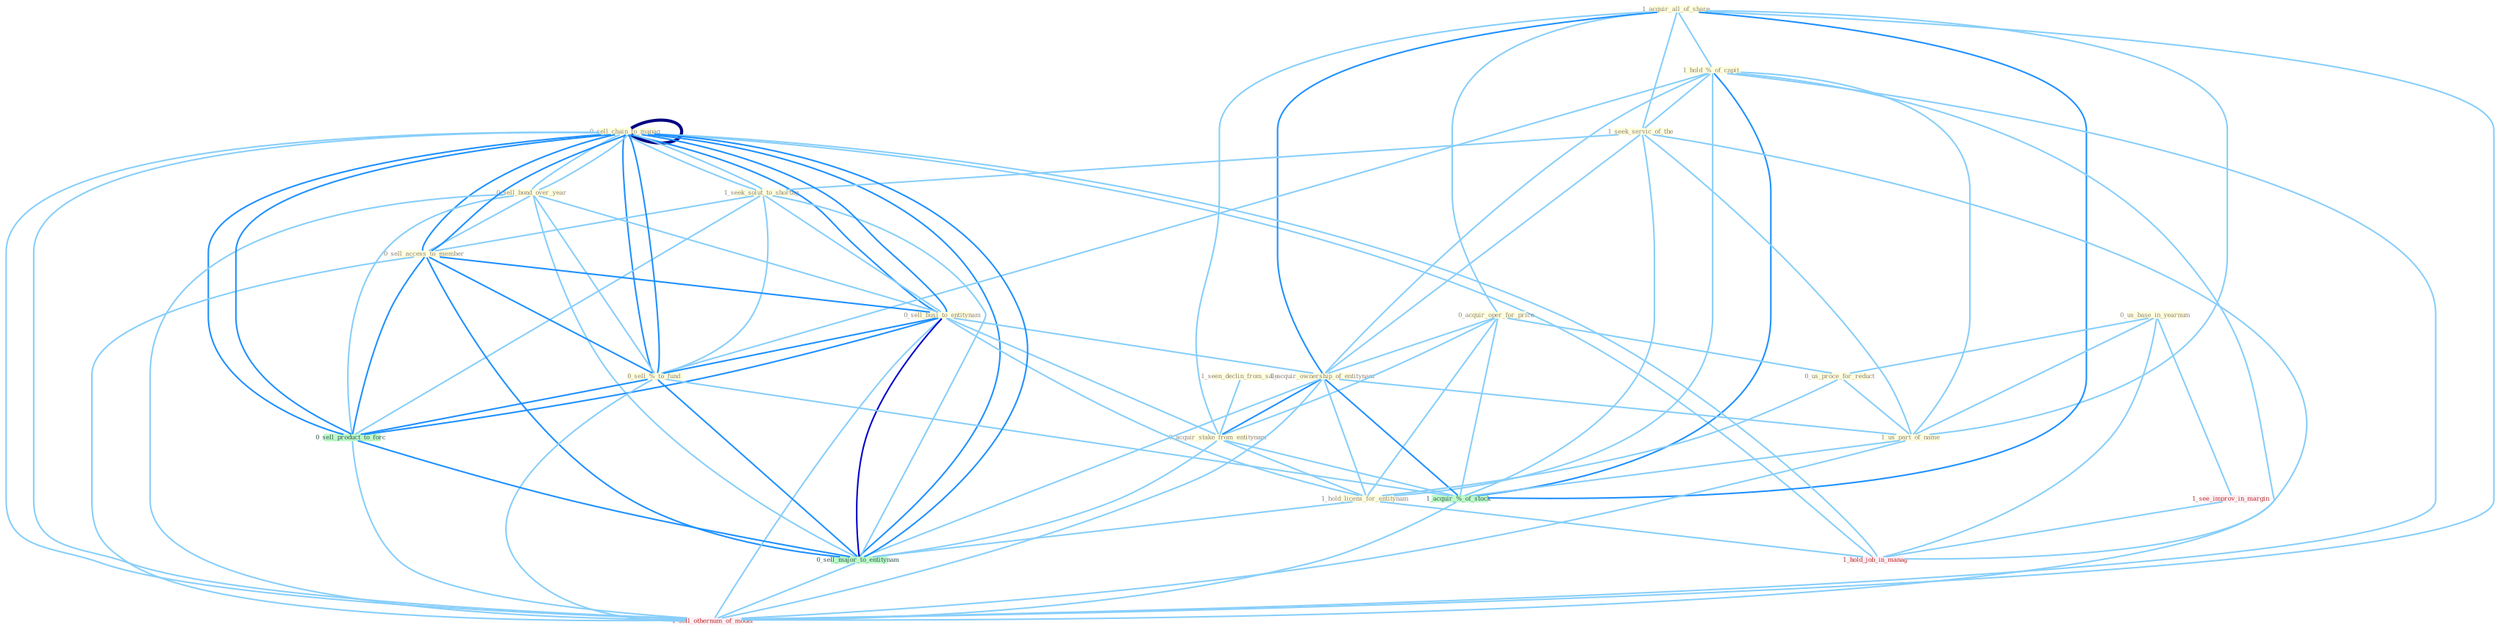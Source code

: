 Graph G{ 
    node
    [shape=polygon,style=filled,width=.5,height=.06,color="#BDFCC9",fixedsize=true,fontsize=4,
    fontcolor="#2f4f4f"];
    {node
    [color="#ffffe0", fontcolor="#8b7d6b"] "0_sell_chain_to_manag " "1_acquir_all_of_share " "1_hold_%_of_capit " "1_seek_servic_of_the " "1_seen_declin_from_sale " "0_us_base_in_yearnum " "1_seek_solut_to_shortag " "0_sell_bond_over_year " "0_sell_access_to_member " "0_sell_busi_to_entitynam " "0_acquir_oper_for_price " "1_acquir_ownership_of_entitynam " "0_acquir_stake_from_entitynam " "0_sell_%_to_fund " "0_us_proce_for_reduct " "1_us_part_of_name " "1_hold_licens_for_entitynam "}
{node [color="#fff0f5", fontcolor="#b22222"] "1_see_improv_in_margin " "1_hold_job_in_manag " "1_sell_othernum_of_model "}
edge [color="#B0E2FF"];

	"0_sell_chain_to_manag " -- "1_seek_solut_to_shortag " [w="1", color="#87cefa" ];
	"0_sell_chain_to_manag " -- "0_sell_bond_over_year " [w="1", color="#87cefa" ];
	"0_sell_chain_to_manag " -- "0_sell_access_to_member " [w="2", color="#1e90ff" , len=0.8];
	"0_sell_chain_to_manag " -- "0_sell_busi_to_entitynam " [w="2", color="#1e90ff" , len=0.8];
	"0_sell_chain_to_manag " -- "0_sell_%_to_fund " [w="2", color="#1e90ff" , len=0.8];
	"0_sell_chain_to_manag " -- "1_hold_job_in_manag " [w="1", color="#87cefa" ];
	"0_sell_chain_to_manag " -- "0_sell_product_to_forc " [w="2", color="#1e90ff" , len=0.8];
	"0_sell_chain_to_manag " -- "0_sell_major_to_entitynam " [w="2", color="#1e90ff" , len=0.8];
	"0_sell_chain_to_manag " -- "0_sell_chain_to_manag " [w="4", style=bold, color="#000080", len=0.4];
	"0_sell_chain_to_manag " -- "1_sell_othernum_of_model " [w="1", color="#87cefa" ];
	"1_acquir_all_of_share " -- "1_hold_%_of_capit " [w="1", color="#87cefa" ];
	"1_acquir_all_of_share " -- "1_seek_servic_of_the " [w="1", color="#87cefa" ];
	"1_acquir_all_of_share " -- "0_acquir_oper_for_price " [w="1", color="#87cefa" ];
	"1_acquir_all_of_share " -- "1_acquir_ownership_of_entitynam " [w="2", color="#1e90ff" , len=0.8];
	"1_acquir_all_of_share " -- "0_acquir_stake_from_entitynam " [w="1", color="#87cefa" ];
	"1_acquir_all_of_share " -- "1_us_part_of_name " [w="1", color="#87cefa" ];
	"1_acquir_all_of_share " -- "1_acquir_%_of_stock " [w="2", color="#1e90ff" , len=0.8];
	"1_acquir_all_of_share " -- "1_sell_othernum_of_model " [w="1", color="#87cefa" ];
	"1_hold_%_of_capit " -- "1_seek_servic_of_the " [w="1", color="#87cefa" ];
	"1_hold_%_of_capit " -- "1_acquir_ownership_of_entitynam " [w="1", color="#87cefa" ];
	"1_hold_%_of_capit " -- "0_sell_%_to_fund " [w="1", color="#87cefa" ];
	"1_hold_%_of_capit " -- "1_us_part_of_name " [w="1", color="#87cefa" ];
	"1_hold_%_of_capit " -- "1_hold_licens_for_entitynam " [w="1", color="#87cefa" ];
	"1_hold_%_of_capit " -- "1_acquir_%_of_stock " [w="2", color="#1e90ff" , len=0.8];
	"1_hold_%_of_capit " -- "1_hold_job_in_manag " [w="1", color="#87cefa" ];
	"1_hold_%_of_capit " -- "1_sell_othernum_of_model " [w="1", color="#87cefa" ];
	"1_seek_servic_of_the " -- "1_seek_solut_to_shortag " [w="1", color="#87cefa" ];
	"1_seek_servic_of_the " -- "1_acquir_ownership_of_entitynam " [w="1", color="#87cefa" ];
	"1_seek_servic_of_the " -- "1_us_part_of_name " [w="1", color="#87cefa" ];
	"1_seek_servic_of_the " -- "1_acquir_%_of_stock " [w="1", color="#87cefa" ];
	"1_seek_servic_of_the " -- "1_sell_othernum_of_model " [w="1", color="#87cefa" ];
	"1_seen_declin_from_sale " -- "0_acquir_stake_from_entitynam " [w="1", color="#87cefa" ];
	"0_us_base_in_yearnum " -- "0_us_proce_for_reduct " [w="1", color="#87cefa" ];
	"0_us_base_in_yearnum " -- "1_us_part_of_name " [w="1", color="#87cefa" ];
	"0_us_base_in_yearnum " -- "1_see_improv_in_margin " [w="1", color="#87cefa" ];
	"0_us_base_in_yearnum " -- "1_hold_job_in_manag " [w="1", color="#87cefa" ];
	"1_seek_solut_to_shortag " -- "0_sell_access_to_member " [w="1", color="#87cefa" ];
	"1_seek_solut_to_shortag " -- "0_sell_busi_to_entitynam " [w="1", color="#87cefa" ];
	"1_seek_solut_to_shortag " -- "0_sell_%_to_fund " [w="1", color="#87cefa" ];
	"1_seek_solut_to_shortag " -- "0_sell_product_to_forc " [w="1", color="#87cefa" ];
	"1_seek_solut_to_shortag " -- "0_sell_major_to_entitynam " [w="1", color="#87cefa" ];
	"1_seek_solut_to_shortag " -- "0_sell_chain_to_manag " [w="1", color="#87cefa" ];
	"0_sell_bond_over_year " -- "0_sell_access_to_member " [w="1", color="#87cefa" ];
	"0_sell_bond_over_year " -- "0_sell_busi_to_entitynam " [w="1", color="#87cefa" ];
	"0_sell_bond_over_year " -- "0_sell_%_to_fund " [w="1", color="#87cefa" ];
	"0_sell_bond_over_year " -- "0_sell_product_to_forc " [w="1", color="#87cefa" ];
	"0_sell_bond_over_year " -- "0_sell_major_to_entitynam " [w="1", color="#87cefa" ];
	"0_sell_bond_over_year " -- "0_sell_chain_to_manag " [w="1", color="#87cefa" ];
	"0_sell_bond_over_year " -- "1_sell_othernum_of_model " [w="1", color="#87cefa" ];
	"0_sell_access_to_member " -- "0_sell_busi_to_entitynam " [w="2", color="#1e90ff" , len=0.8];
	"0_sell_access_to_member " -- "0_sell_%_to_fund " [w="2", color="#1e90ff" , len=0.8];
	"0_sell_access_to_member " -- "0_sell_product_to_forc " [w="2", color="#1e90ff" , len=0.8];
	"0_sell_access_to_member " -- "0_sell_major_to_entitynam " [w="2", color="#1e90ff" , len=0.8];
	"0_sell_access_to_member " -- "0_sell_chain_to_manag " [w="2", color="#1e90ff" , len=0.8];
	"0_sell_access_to_member " -- "1_sell_othernum_of_model " [w="1", color="#87cefa" ];
	"0_sell_busi_to_entitynam " -- "1_acquir_ownership_of_entitynam " [w="1", color="#87cefa" ];
	"0_sell_busi_to_entitynam " -- "0_acquir_stake_from_entitynam " [w="1", color="#87cefa" ];
	"0_sell_busi_to_entitynam " -- "0_sell_%_to_fund " [w="2", color="#1e90ff" , len=0.8];
	"0_sell_busi_to_entitynam " -- "1_hold_licens_for_entitynam " [w="1", color="#87cefa" ];
	"0_sell_busi_to_entitynam " -- "0_sell_product_to_forc " [w="2", color="#1e90ff" , len=0.8];
	"0_sell_busi_to_entitynam " -- "0_sell_major_to_entitynam " [w="3", color="#0000cd" , len=0.6];
	"0_sell_busi_to_entitynam " -- "0_sell_chain_to_manag " [w="2", color="#1e90ff" , len=0.8];
	"0_sell_busi_to_entitynam " -- "1_sell_othernum_of_model " [w="1", color="#87cefa" ];
	"0_acquir_oper_for_price " -- "1_acquir_ownership_of_entitynam " [w="1", color="#87cefa" ];
	"0_acquir_oper_for_price " -- "0_acquir_stake_from_entitynam " [w="1", color="#87cefa" ];
	"0_acquir_oper_for_price " -- "0_us_proce_for_reduct " [w="1", color="#87cefa" ];
	"0_acquir_oper_for_price " -- "1_hold_licens_for_entitynam " [w="1", color="#87cefa" ];
	"0_acquir_oper_for_price " -- "1_acquir_%_of_stock " [w="1", color="#87cefa" ];
	"1_acquir_ownership_of_entitynam " -- "0_acquir_stake_from_entitynam " [w="2", color="#1e90ff" , len=0.8];
	"1_acquir_ownership_of_entitynam " -- "1_us_part_of_name " [w="1", color="#87cefa" ];
	"1_acquir_ownership_of_entitynam " -- "1_hold_licens_for_entitynam " [w="1", color="#87cefa" ];
	"1_acquir_ownership_of_entitynam " -- "1_acquir_%_of_stock " [w="2", color="#1e90ff" , len=0.8];
	"1_acquir_ownership_of_entitynam " -- "0_sell_major_to_entitynam " [w="1", color="#87cefa" ];
	"1_acquir_ownership_of_entitynam " -- "1_sell_othernum_of_model " [w="1", color="#87cefa" ];
	"0_acquir_stake_from_entitynam " -- "1_hold_licens_for_entitynam " [w="1", color="#87cefa" ];
	"0_acquir_stake_from_entitynam " -- "1_acquir_%_of_stock " [w="1", color="#87cefa" ];
	"0_acquir_stake_from_entitynam " -- "0_sell_major_to_entitynam " [w="1", color="#87cefa" ];
	"0_sell_%_to_fund " -- "1_acquir_%_of_stock " [w="1", color="#87cefa" ];
	"0_sell_%_to_fund " -- "0_sell_product_to_forc " [w="2", color="#1e90ff" , len=0.8];
	"0_sell_%_to_fund " -- "0_sell_major_to_entitynam " [w="2", color="#1e90ff" , len=0.8];
	"0_sell_%_to_fund " -- "0_sell_chain_to_manag " [w="2", color="#1e90ff" , len=0.8];
	"0_sell_%_to_fund " -- "1_sell_othernum_of_model " [w="1", color="#87cefa" ];
	"0_us_proce_for_reduct " -- "1_us_part_of_name " [w="1", color="#87cefa" ];
	"0_us_proce_for_reduct " -- "1_hold_licens_for_entitynam " [w="1", color="#87cefa" ];
	"1_us_part_of_name " -- "1_acquir_%_of_stock " [w="1", color="#87cefa" ];
	"1_us_part_of_name " -- "1_sell_othernum_of_model " [w="1", color="#87cefa" ];
	"1_hold_licens_for_entitynam " -- "1_hold_job_in_manag " [w="1", color="#87cefa" ];
	"1_hold_licens_for_entitynam " -- "0_sell_major_to_entitynam " [w="1", color="#87cefa" ];
	"1_see_improv_in_margin " -- "1_hold_job_in_manag " [w="1", color="#87cefa" ];
	"1_acquir_%_of_stock " -- "1_sell_othernum_of_model " [w="1", color="#87cefa" ];
	"1_hold_job_in_manag " -- "0_sell_chain_to_manag " [w="1", color="#87cefa" ];
	"0_sell_product_to_forc " -- "0_sell_major_to_entitynam " [w="2", color="#1e90ff" , len=0.8];
	"0_sell_product_to_forc " -- "0_sell_chain_to_manag " [w="2", color="#1e90ff" , len=0.8];
	"0_sell_product_to_forc " -- "1_sell_othernum_of_model " [w="1", color="#87cefa" ];
	"0_sell_major_to_entitynam " -- "0_sell_chain_to_manag " [w="2", color="#1e90ff" , len=0.8];
	"0_sell_major_to_entitynam " -- "1_sell_othernum_of_model " [w="1", color="#87cefa" ];
	"0_sell_chain_to_manag " -- "1_sell_othernum_of_model " [w="1", color="#87cefa" ];
}